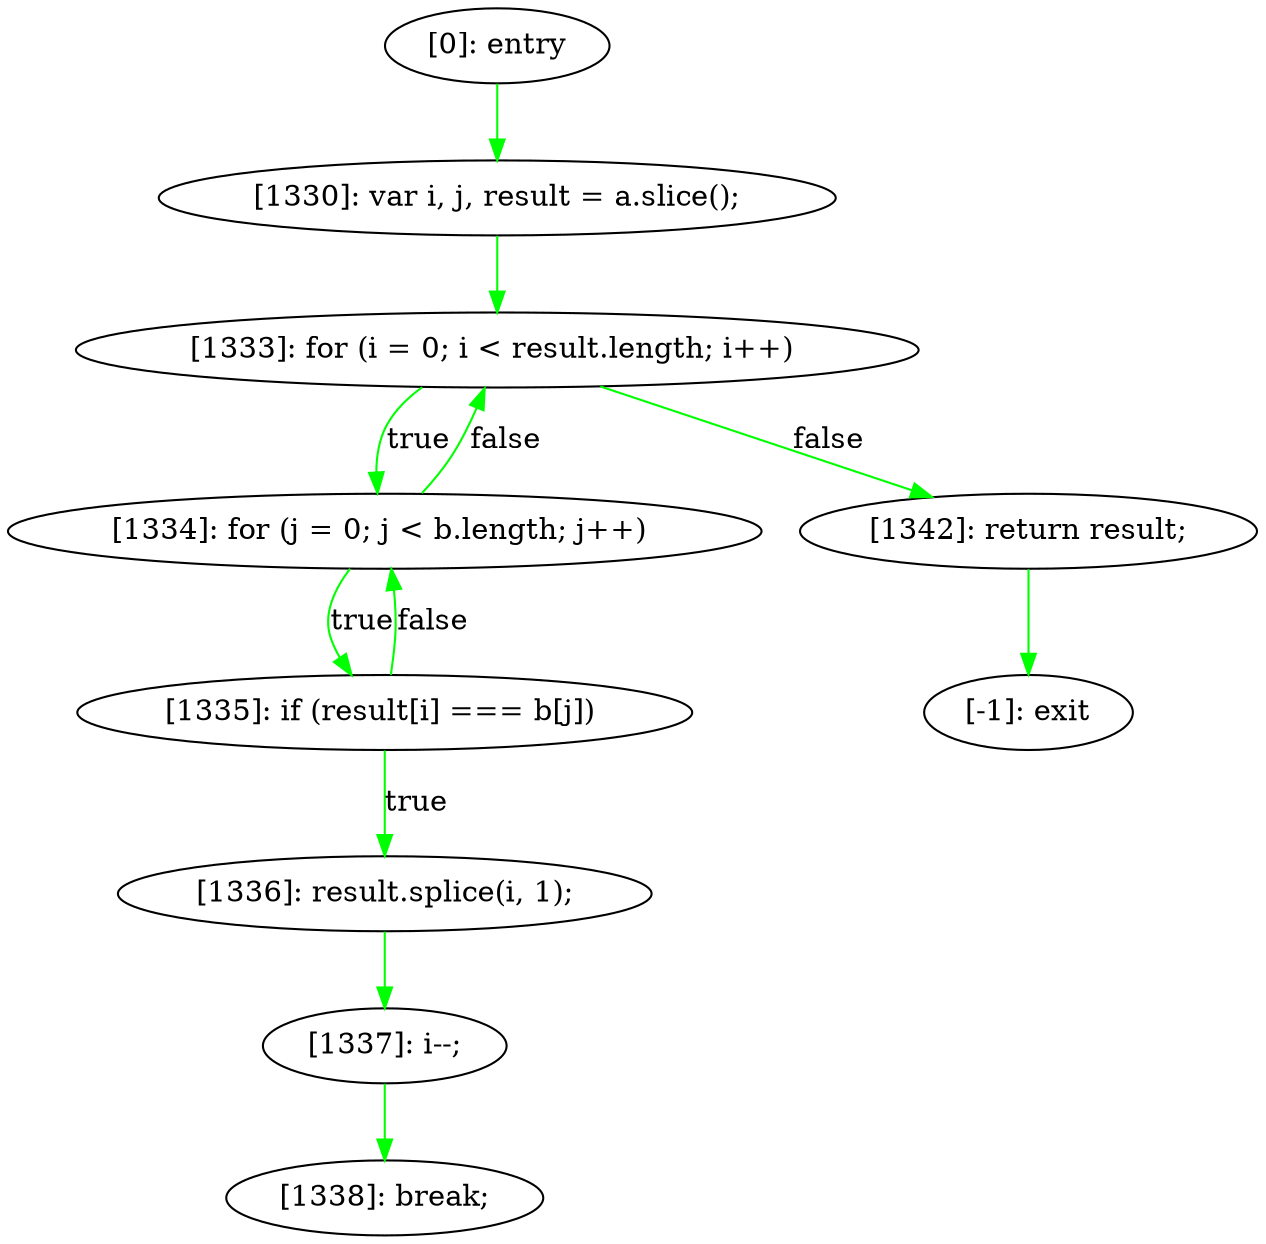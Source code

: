 digraph {
"0" [label="[-1]: exit"] 
"1" [label="[1338]: break;\n"] 
"2" [label="[1333]: for (i = 0; i < result.length; i++) "] 
"3" [label="[1334]: for (j = 0; j < b.length; j++) "] 
"4" [label="[0]: entry"] 
"5" [label="[1337]: i--;\n"] 
"6" [label="[1335]: if (result[i] === b[j]) "] 
"7" [label="[1342]: return result;\n"] 
"8" [label="[1336]: result.splice(i, 1);\n"] 
"9" [label="[1330]: var i, j, result = a.slice();\n"] 
"2" -> "7" [label="false" color="green"] 
"2" -> "3" [label="true" color="green"] 
"3" -> "2" [label="false" color="green"] 
"3" -> "6" [label="true" color="green"] 
"4" -> "9" [label="" color="green"] 
"5" -> "1" [label="" color="green"] 
"6" -> "8" [label="true" color="green"] 
"6" -> "3" [label="false" color="green"] 
"7" -> "0" [label="" color="green"] 
"8" -> "5" [label="" color="green"] 
"9" -> "2" [label="" color="green"] 
}
